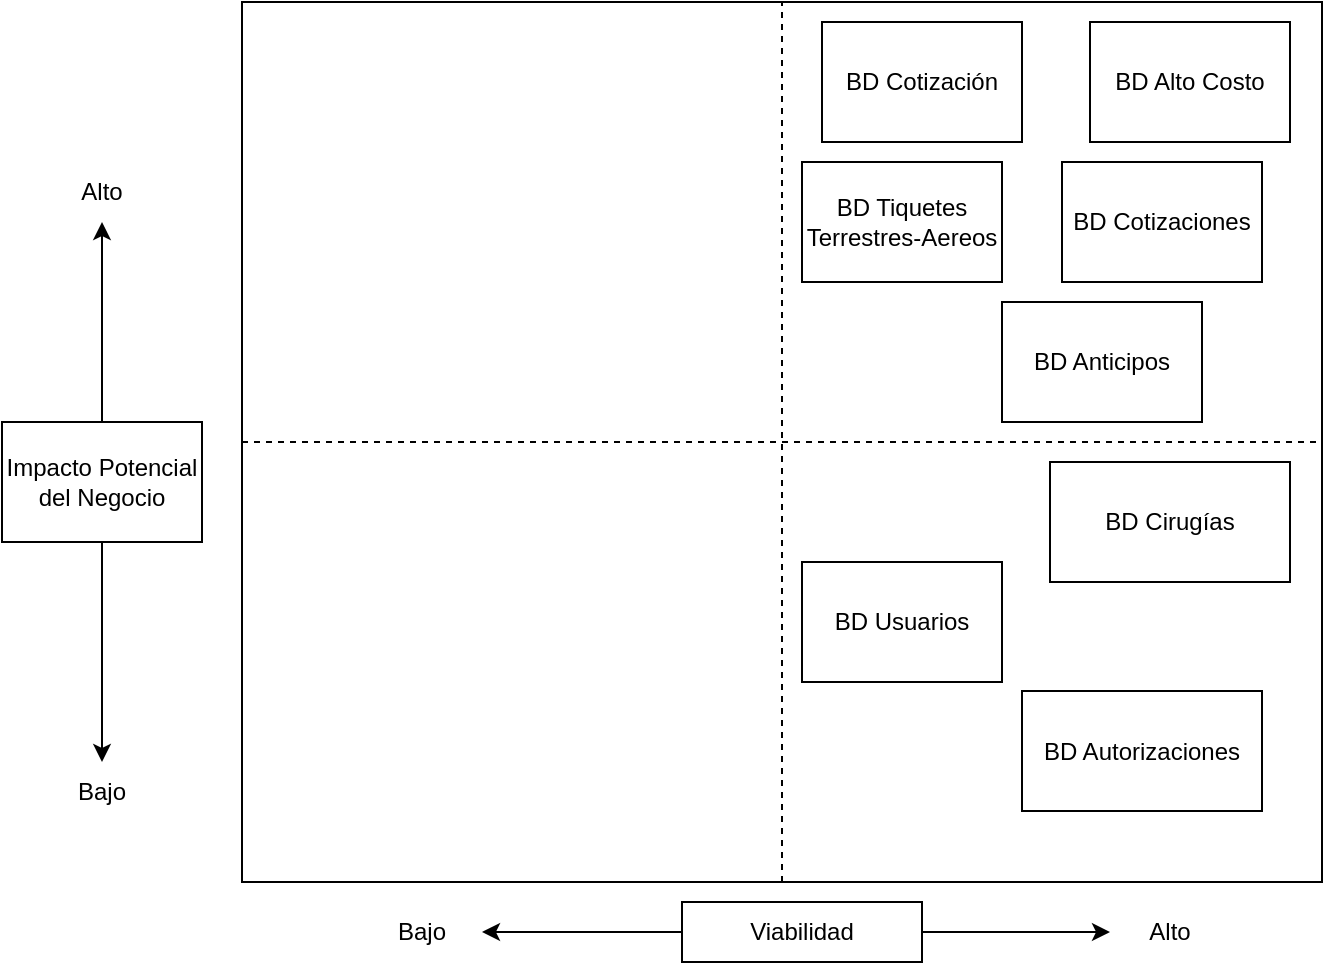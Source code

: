 <mxfile version="15.5.2" type="github">
  <diagram id="dE7b0U_o0Ufhu6ubr1Gp" name="Page-1">
    <mxGraphModel dx="1665" dy="521" grid="1" gridSize="10" guides="1" tooltips="1" connect="1" arrows="1" fold="1" page="1" pageScale="1" pageWidth="827" pageHeight="1169" math="0" shadow="0">
      <root>
        <mxCell id="0" />
        <mxCell id="1" parent="0" />
        <mxCell id="HaZ17OVbs_DXKtttHHAE-1" value="" style="rounded=0;whiteSpace=wrap;html=1;" vertex="1" parent="1">
          <mxGeometry x="100" y="240" width="540" height="440" as="geometry" />
        </mxCell>
        <mxCell id="HaZ17OVbs_DXKtttHHAE-3" value="" style="endArrow=none;html=1;rounded=0;entryX=0.5;entryY=0;entryDx=0;entryDy=0;exitX=0.5;exitY=1;exitDx=0;exitDy=0;dashed=1;" edge="1" parent="1" source="HaZ17OVbs_DXKtttHHAE-1" target="HaZ17OVbs_DXKtttHHAE-1">
          <mxGeometry width="50" height="50" relative="1" as="geometry">
            <mxPoint x="330" y="480" as="sourcePoint" />
            <mxPoint x="380" y="430" as="targetPoint" />
          </mxGeometry>
        </mxCell>
        <mxCell id="HaZ17OVbs_DXKtttHHAE-4" value="" style="endArrow=none;html=1;rounded=0;exitX=0;exitY=0.5;exitDx=0;exitDy=0;entryX=1;entryY=0.5;entryDx=0;entryDy=0;dashed=1;" edge="1" parent="1" source="HaZ17OVbs_DXKtttHHAE-1" target="HaZ17OVbs_DXKtttHHAE-1">
          <mxGeometry width="50" height="50" relative="1" as="geometry">
            <mxPoint x="330" y="480" as="sourcePoint" />
            <mxPoint x="380" y="430" as="targetPoint" />
          </mxGeometry>
        </mxCell>
        <mxCell id="HaZ17OVbs_DXKtttHHAE-5" value="BD Cirugías" style="rounded=0;whiteSpace=wrap;html=1;" vertex="1" parent="1">
          <mxGeometry x="504" y="470" width="120" height="60" as="geometry" />
        </mxCell>
        <mxCell id="HaZ17OVbs_DXKtttHHAE-9" style="edgeStyle=orthogonalEdgeStyle;rounded=0;orthogonalLoop=1;jettySize=auto;html=1;exitX=1;exitY=0.5;exitDx=0;exitDy=0;" edge="1" parent="1" source="HaZ17OVbs_DXKtttHHAE-6" target="HaZ17OVbs_DXKtttHHAE-7">
          <mxGeometry relative="1" as="geometry" />
        </mxCell>
        <mxCell id="HaZ17OVbs_DXKtttHHAE-10" style="edgeStyle=orthogonalEdgeStyle;rounded=0;orthogonalLoop=1;jettySize=auto;html=1;exitX=0;exitY=0.5;exitDx=0;exitDy=0;" edge="1" parent="1" source="HaZ17OVbs_DXKtttHHAE-6" target="HaZ17OVbs_DXKtttHHAE-8">
          <mxGeometry relative="1" as="geometry" />
        </mxCell>
        <mxCell id="HaZ17OVbs_DXKtttHHAE-6" value="Viabilidad" style="rounded=0;whiteSpace=wrap;html=1;" vertex="1" parent="1">
          <mxGeometry x="320" y="690" width="120" height="30" as="geometry" />
        </mxCell>
        <mxCell id="HaZ17OVbs_DXKtttHHAE-7" value="Alto" style="text;html=1;strokeColor=none;fillColor=none;align=center;verticalAlign=middle;whiteSpace=wrap;rounded=0;" vertex="1" parent="1">
          <mxGeometry x="534" y="690" width="60" height="30" as="geometry" />
        </mxCell>
        <mxCell id="HaZ17OVbs_DXKtttHHAE-8" value="Bajo" style="text;html=1;strokeColor=none;fillColor=none;align=center;verticalAlign=middle;whiteSpace=wrap;rounded=0;" vertex="1" parent="1">
          <mxGeometry x="160" y="690" width="60" height="30" as="geometry" />
        </mxCell>
        <mxCell id="HaZ17OVbs_DXKtttHHAE-11" value="BD Usuarios" style="rounded=0;whiteSpace=wrap;html=1;" vertex="1" parent="1">
          <mxGeometry x="380" y="520" width="100" height="60" as="geometry" />
        </mxCell>
        <mxCell id="HaZ17OVbs_DXKtttHHAE-12" value="BD Autorizaciones" style="rounded=0;whiteSpace=wrap;html=1;" vertex="1" parent="1">
          <mxGeometry x="490" y="584.5" width="120" height="60" as="geometry" />
        </mxCell>
        <mxCell id="HaZ17OVbs_DXKtttHHAE-16" style="edgeStyle=orthogonalEdgeStyle;rounded=0;orthogonalLoop=1;jettySize=auto;html=1;exitX=0.5;exitY=0;exitDx=0;exitDy=0;entryX=0.5;entryY=1;entryDx=0;entryDy=0;" edge="1" parent="1" source="HaZ17OVbs_DXKtttHHAE-13" target="HaZ17OVbs_DXKtttHHAE-15">
          <mxGeometry relative="1" as="geometry" />
        </mxCell>
        <mxCell id="HaZ17OVbs_DXKtttHHAE-17" style="edgeStyle=orthogonalEdgeStyle;rounded=0;orthogonalLoop=1;jettySize=auto;html=1;exitX=0.5;exitY=1;exitDx=0;exitDy=0;" edge="1" parent="1" source="HaZ17OVbs_DXKtttHHAE-13" target="HaZ17OVbs_DXKtttHHAE-14">
          <mxGeometry relative="1" as="geometry" />
        </mxCell>
        <mxCell id="HaZ17OVbs_DXKtttHHAE-13" value="Impacto Potencial del Negocio" style="rounded=0;whiteSpace=wrap;html=1;" vertex="1" parent="1">
          <mxGeometry x="-20" y="450" width="100" height="60" as="geometry" />
        </mxCell>
        <mxCell id="HaZ17OVbs_DXKtttHHAE-14" value="Bajo" style="text;html=1;strokeColor=none;fillColor=none;align=center;verticalAlign=middle;whiteSpace=wrap;rounded=0;" vertex="1" parent="1">
          <mxGeometry y="620" width="60" height="30" as="geometry" />
        </mxCell>
        <mxCell id="HaZ17OVbs_DXKtttHHAE-15" value="Alto" style="text;html=1;strokeColor=none;fillColor=none;align=center;verticalAlign=middle;whiteSpace=wrap;rounded=0;" vertex="1" parent="1">
          <mxGeometry y="320" width="60" height="30" as="geometry" />
        </mxCell>
        <mxCell id="HaZ17OVbs_DXKtttHHAE-18" value="BD Alto Costo" style="rounded=0;whiteSpace=wrap;html=1;" vertex="1" parent="1">
          <mxGeometry x="524" y="250" width="100" height="60" as="geometry" />
        </mxCell>
        <mxCell id="HaZ17OVbs_DXKtttHHAE-19" value="BD Cotizaciones" style="rounded=0;whiteSpace=wrap;html=1;" vertex="1" parent="1">
          <mxGeometry x="510" y="320" width="100" height="60" as="geometry" />
        </mxCell>
        <mxCell id="HaZ17OVbs_DXKtttHHAE-20" value="BD Tiquetes Terrestres-Aereos" style="rounded=0;whiteSpace=wrap;html=1;" vertex="1" parent="1">
          <mxGeometry x="380" y="320" width="100" height="60" as="geometry" />
        </mxCell>
        <mxCell id="HaZ17OVbs_DXKtttHHAE-21" value="BD Anticipos" style="rounded=0;whiteSpace=wrap;html=1;" vertex="1" parent="1">
          <mxGeometry x="480" y="390" width="100" height="60" as="geometry" />
        </mxCell>
        <mxCell id="HaZ17OVbs_DXKtttHHAE-22" value="BD Cotización" style="rounded=0;whiteSpace=wrap;html=1;" vertex="1" parent="1">
          <mxGeometry x="390" y="250" width="100" height="60" as="geometry" />
        </mxCell>
      </root>
    </mxGraphModel>
  </diagram>
</mxfile>
